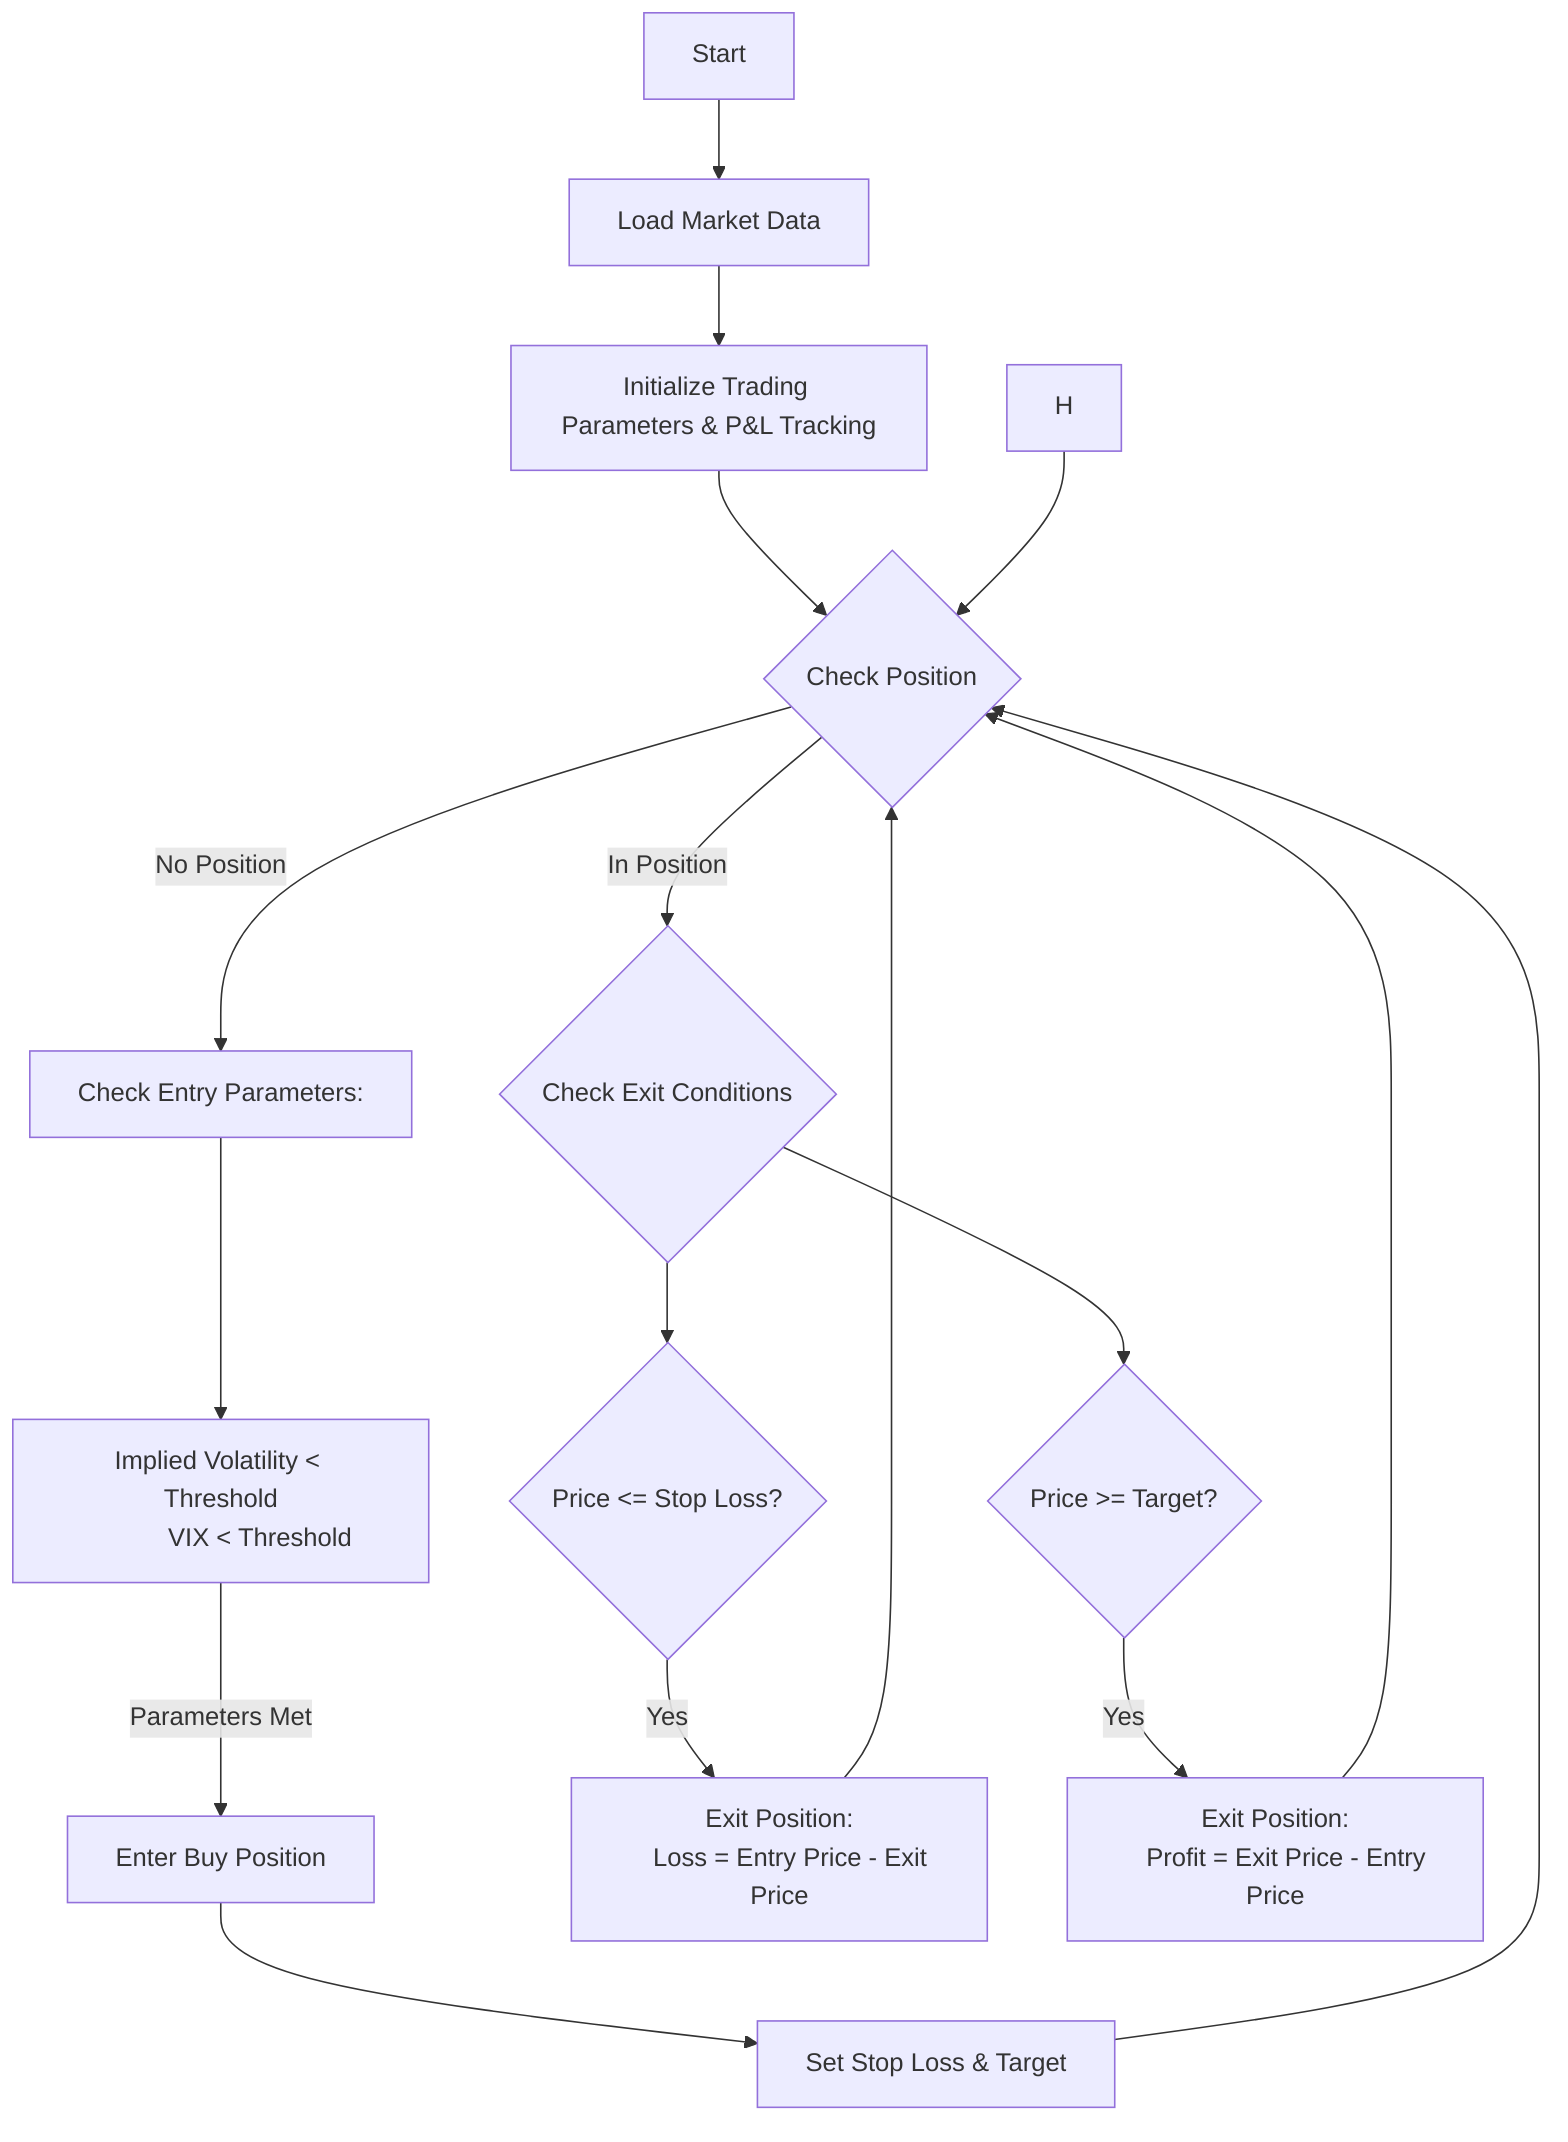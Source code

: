 flowchart TD
    A[Start] --> B[Load Market Data]
    B --> C[Initialize Trading Parameters & P&L Tracking]
    C --> D{Check Position}
    
    D -->|No Position| E[Check Entry Parameters:]
    D -->|In Position| J{Check Exit Conditions}
    
    E --> F[Implied Volatility < Threshold
           VIX < Threshold]
    F -->|Parameters Met| I[Enter Buy Position]

    
    I --> K[Set Stop Loss & Target]
    K --> D
    
    J --> L{Price <= Stop Loss?}
    J --> M{Price >= Target?}
    
    L -->|Yes| N[Exit Position:
    Loss = Entry Price - Exit Price]
    M -->|Yes| O[Exit Position:
    Profit = Exit Price - Entry Price]
    
    N --> D
    O --> D
    H --> D